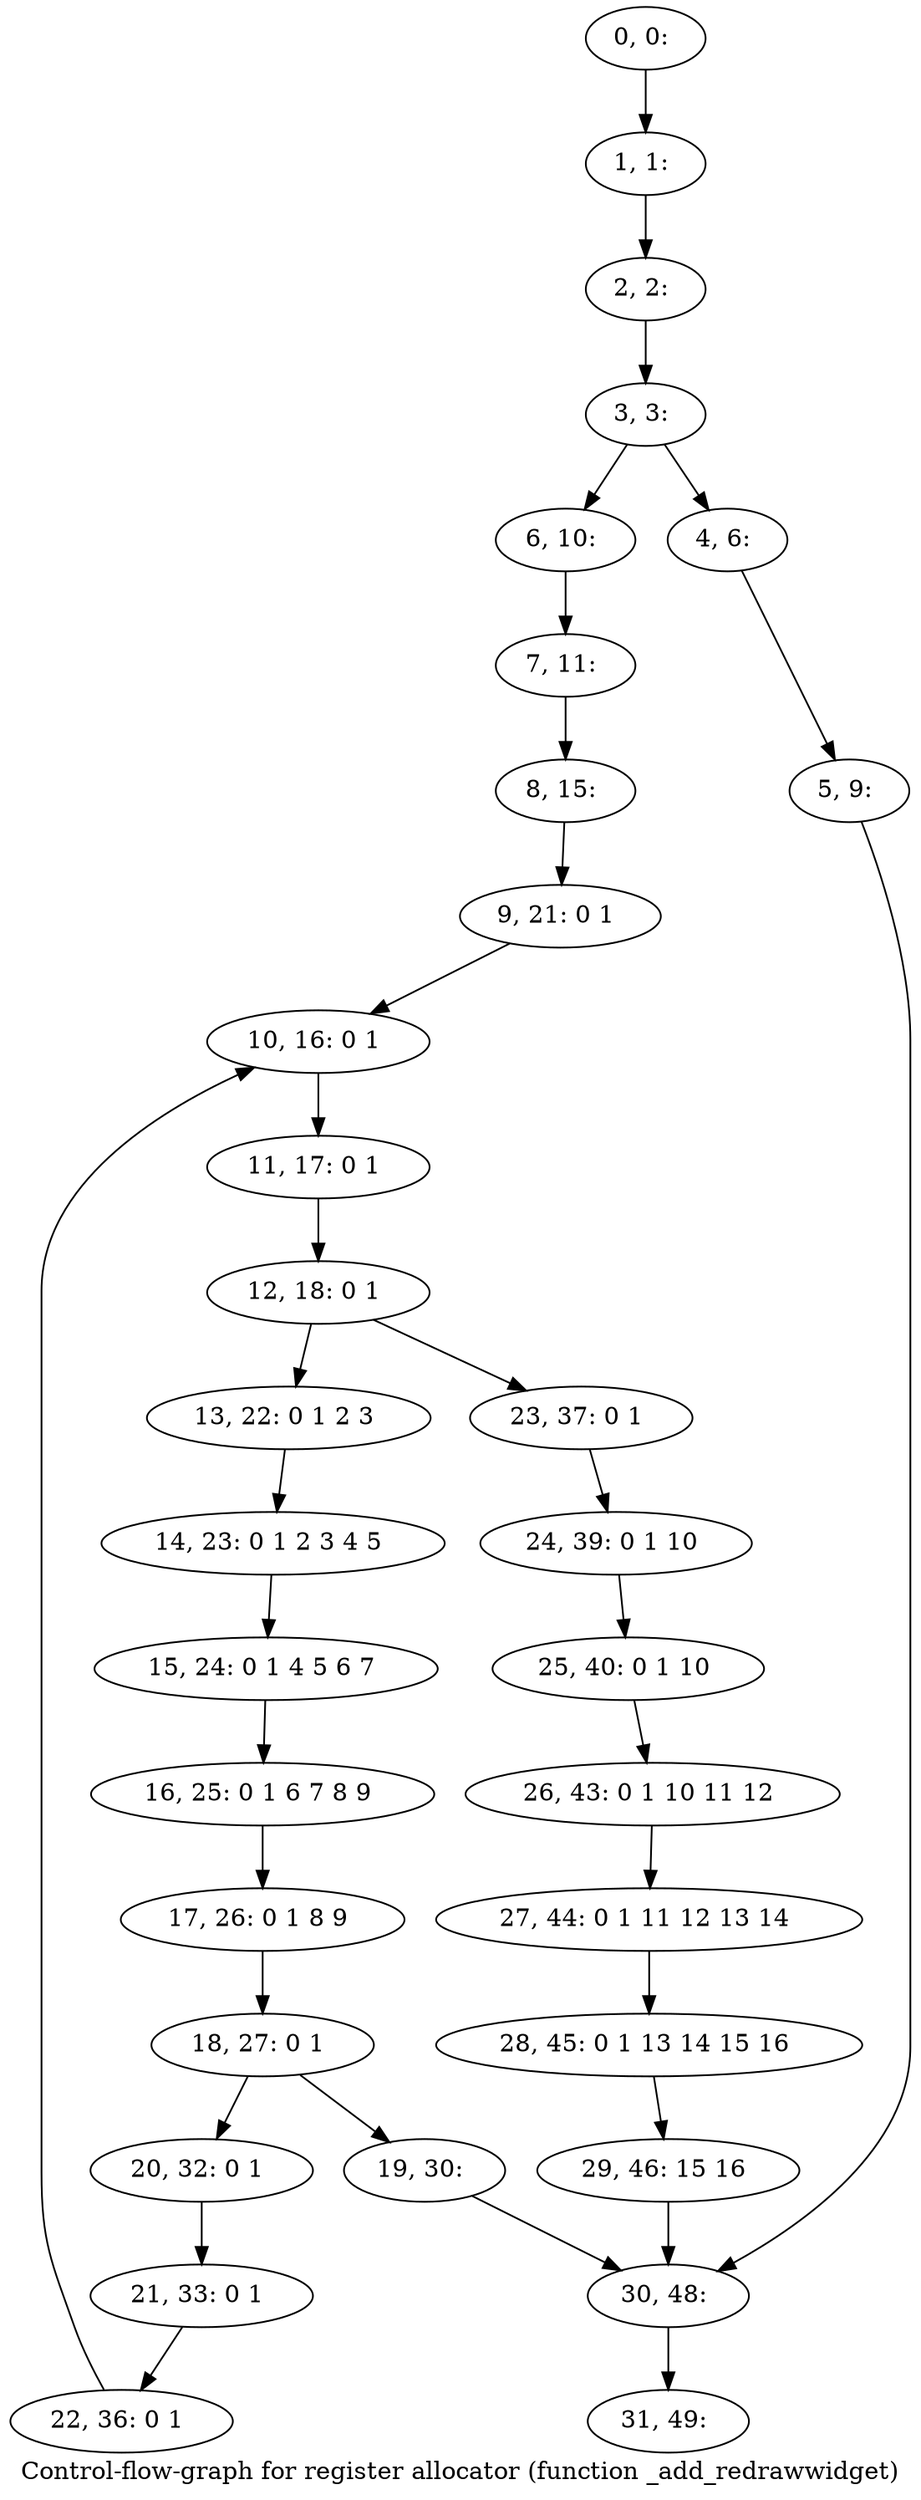 digraph G {
graph [label="Control-flow-graph for register allocator (function _add_redrawwidget)"]
0[label="0, 0: "];
1[label="1, 1: "];
2[label="2, 2: "];
3[label="3, 3: "];
4[label="4, 6: "];
5[label="5, 9: "];
6[label="6, 10: "];
7[label="7, 11: "];
8[label="8, 15: "];
9[label="9, 21: 0 1 "];
10[label="10, 16: 0 1 "];
11[label="11, 17: 0 1 "];
12[label="12, 18: 0 1 "];
13[label="13, 22: 0 1 2 3 "];
14[label="14, 23: 0 1 2 3 4 5 "];
15[label="15, 24: 0 1 4 5 6 7 "];
16[label="16, 25: 0 1 6 7 8 9 "];
17[label="17, 26: 0 1 8 9 "];
18[label="18, 27: 0 1 "];
19[label="19, 30: "];
20[label="20, 32: 0 1 "];
21[label="21, 33: 0 1 "];
22[label="22, 36: 0 1 "];
23[label="23, 37: 0 1 "];
24[label="24, 39: 0 1 10 "];
25[label="25, 40: 0 1 10 "];
26[label="26, 43: 0 1 10 11 12 "];
27[label="27, 44: 0 1 11 12 13 14 "];
28[label="28, 45: 0 1 13 14 15 16 "];
29[label="29, 46: 15 16 "];
30[label="30, 48: "];
31[label="31, 49: "];
0->1 ;
1->2 ;
2->3 ;
3->4 ;
3->6 ;
4->5 ;
5->30 ;
6->7 ;
7->8 ;
8->9 ;
9->10 ;
10->11 ;
11->12 ;
12->13 ;
12->23 ;
13->14 ;
14->15 ;
15->16 ;
16->17 ;
17->18 ;
18->19 ;
18->20 ;
19->30 ;
20->21 ;
21->22 ;
22->10 ;
23->24 ;
24->25 ;
25->26 ;
26->27 ;
27->28 ;
28->29 ;
29->30 ;
30->31 ;
}
